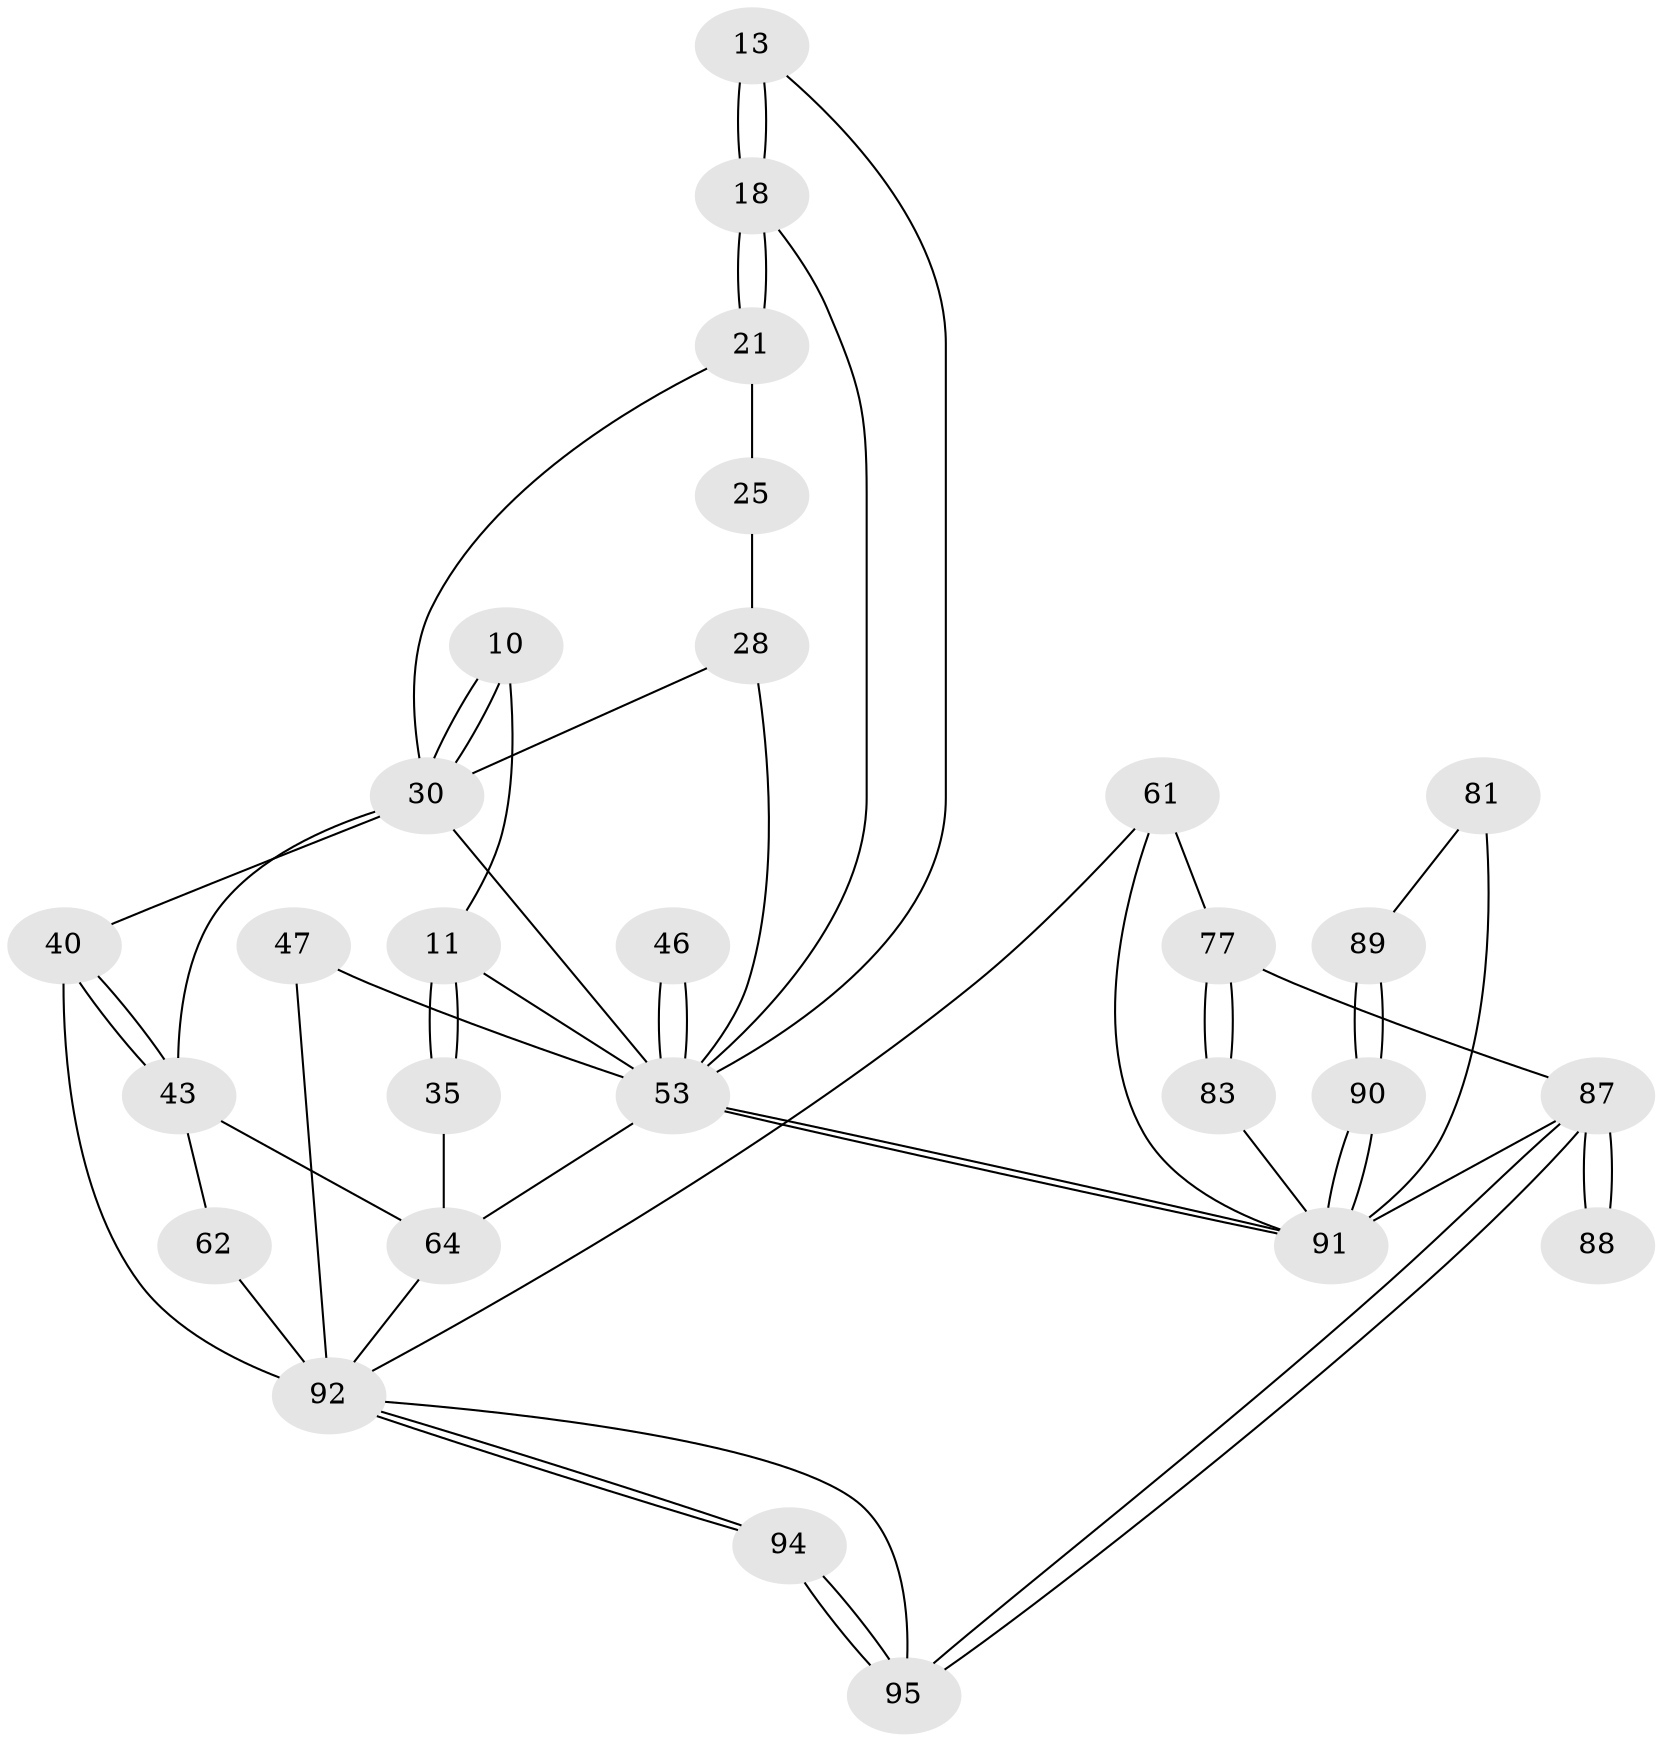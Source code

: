 // original degree distribution, {3: 0.042105263157894736, 4: 0.2631578947368421, 5: 0.42105263157894735, 6: 0.2736842105263158}
// Generated by graph-tools (version 1.1) at 2025/06/03/04/25 22:06:25]
// undirected, 28 vertices, 58 edges
graph export_dot {
graph [start="1"]
  node [color=gray90,style=filled];
  10 [pos="+0.17329600782396756+0.21513016327411616"];
  11 [pos="+0.13554018017069386+0.21314949285302623",super="+5"];
  13 [pos="+0.4249911707710133+0.11663567925513958"];
  18 [pos="+0.46053530227350775+0.21404202043536255",super="+17+12"];
  21 [pos="+0.46264984528101605+0.23151530973573126",super="+20+19+16"];
  25 [pos="+0.6315617104775044+0.2241356869516272",super="+22"];
  28 [pos="+0.5835975853632709+0.40155804463913686",super="+27+26+14"];
  30 [pos="+0.23829883636612995+0.2922323427594305",super="+24+9+29"];
  35 [pos="+0+0.29829230390690215"];
  40 [pos="+0.22812374847303454+0.49514709167889753",super="+39"];
  43 [pos="+0.0748390728791163+0.5606621534767962",super="+37+36"];
  46 [pos="+1+0.6207208533004982"];
  47 [pos="+0.6973489099889274+0.6169931091114166"];
  53 [pos="+1+1",super="+4+31+8+52"];
  61 [pos="+0.5735302142808483+0.7463289592262478",super="+58"];
  62 [pos="+0.10154007122592214+0.7929499346512611",super="+56+55"];
  64 [pos="+0+1",super="+38"];
  77 [pos="+0.5467621660304537+0.7566758189350888",super="+66+67"];
  81 [pos="+0.7502460341377265+0.8715132566569587"];
  83 [pos="+0.6313185726894982+1"];
  87 [pos="+0.5408337497595948+1",super="+86+70"];
  88 [pos="+0.4870067867726069+0.9999530418823251"];
  89 [pos="+0.8206190375234984+0.8574857463524919"];
  90 [pos="+0.9195504586013793+0.934105313657678",super="+78+79"];
  91 [pos="+1+1",super="+85+82+60+59+80+76"];
  92 [pos="+0+1",super="+63+73+72+54+50+65"];
  94 [pos="+0+1"];
  95 [pos="+0.40812659590090333+1",super="+93+71"];
  10 -- 11;
  10 -- 30 [weight=2];
  10 -- 30;
  11 -- 35 [weight=2];
  11 -- 35;
  11 -- 53 [weight=2];
  13 -- 18 [weight=2];
  13 -- 18;
  13 -- 53;
  18 -- 21 [weight=2];
  18 -- 21;
  18 -- 53;
  21 -- 25 [weight=3];
  21 -- 30;
  25 -- 28 [weight=2];
  28 -- 53 [weight=3];
  28 -- 30;
  30 -- 53;
  30 -- 43;
  30 -- 40;
  35 -- 64 [weight=2];
  40 -- 43 [weight=3];
  40 -- 43;
  40 -- 92;
  43 -- 62;
  43 -- 64;
  46 -- 53 [weight=3];
  46 -- 53;
  47 -- 92;
  47 -- 53 [weight=2];
  53 -- 91 [weight=3];
  53 -- 91;
  53 -- 64;
  61 -- 77 [weight=2];
  61 -- 91;
  61 -- 92;
  62 -- 92 [weight=4];
  64 -- 92;
  77 -- 83 [weight=2];
  77 -- 83;
  77 -- 87;
  81 -- 89;
  81 -- 91 [weight=2];
  83 -- 91;
  87 -- 88 [weight=3];
  87 -- 88;
  87 -- 95 [weight=2];
  87 -- 95;
  87 -- 91;
  89 -- 90 [weight=2];
  89 -- 90;
  90 -- 91 [weight=3];
  90 -- 91;
  92 -- 94;
  92 -- 94;
  92 -- 95;
  94 -- 95 [weight=2];
  94 -- 95;
}
